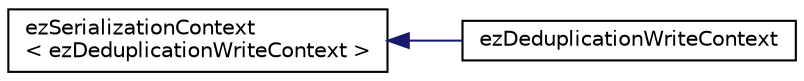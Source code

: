 digraph "Graphical Class Hierarchy"
{
 // LATEX_PDF_SIZE
  edge [fontname="Helvetica",fontsize="10",labelfontname="Helvetica",labelfontsize="10"];
  node [fontname="Helvetica",fontsize="10",shape=record];
  rankdir="LR";
  Node0 [label="ezSerializationContext\l\< ezDeduplicationWriteContext \>",height=0.2,width=0.4,color="black", fillcolor="white", style="filled",URL="$d6/ddf/classez_serialization_context.htm",tooltip=" "];
  Node0 -> Node1 [dir="back",color="midnightblue",fontsize="10",style="solid",fontname="Helvetica"];
  Node1 [label="ezDeduplicationWriteContext",height=0.2,width=0.4,color="black", fillcolor="white", style="filled",URL="$de/df9/classez_deduplication_write_context.htm",tooltip="Serialization Context that de-duplicates objects when writing to a stream. Duplicated objects are ide..."];
}
